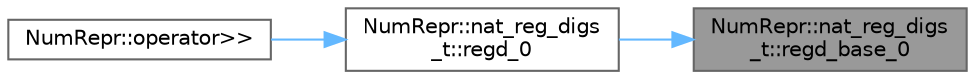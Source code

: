 digraph "NumRepr::nat_reg_digs_t::regd_base_0"
{
 // INTERACTIVE_SVG=YES
 // LATEX_PDF_SIZE
  bgcolor="transparent";
  edge [fontname=Helvetica,fontsize=10,labelfontname=Helvetica,labelfontsize=10];
  node [fontname=Helvetica,fontsize=10,shape=box,height=0.2,width=0.4];
  rankdir="RL";
  Node1 [label="NumRepr::nat_reg_digs\l_t::regd_base_0",height=0.2,width=0.4,color="gray40", fillcolor="grey60", style="filled", fontcolor="black",tooltip=" "];
  Node1 -> Node2 [dir="back",color="steelblue1",style="solid"];
  Node2 [label="NumRepr::nat_reg_digs\l_t::regd_0",height=0.2,width=0.4,color="grey40", fillcolor="white", style="filled",URL="$struct_num_repr_1_1nat__reg__digs__t.html#a1735c9e1782d2117df23eb12a0feeda2",tooltip=" "];
  Node2 -> Node3 [dir="back",color="steelblue1",style="solid"];
  Node3 [label="NumRepr::operator\>\>",height=0.2,width=0.4,color="grey40", fillcolor="white", style="filled",URL="$namespace_num_repr.html#abc220e2b8550522f9cb96ecd95d172bb",tooltip=" "];
}
